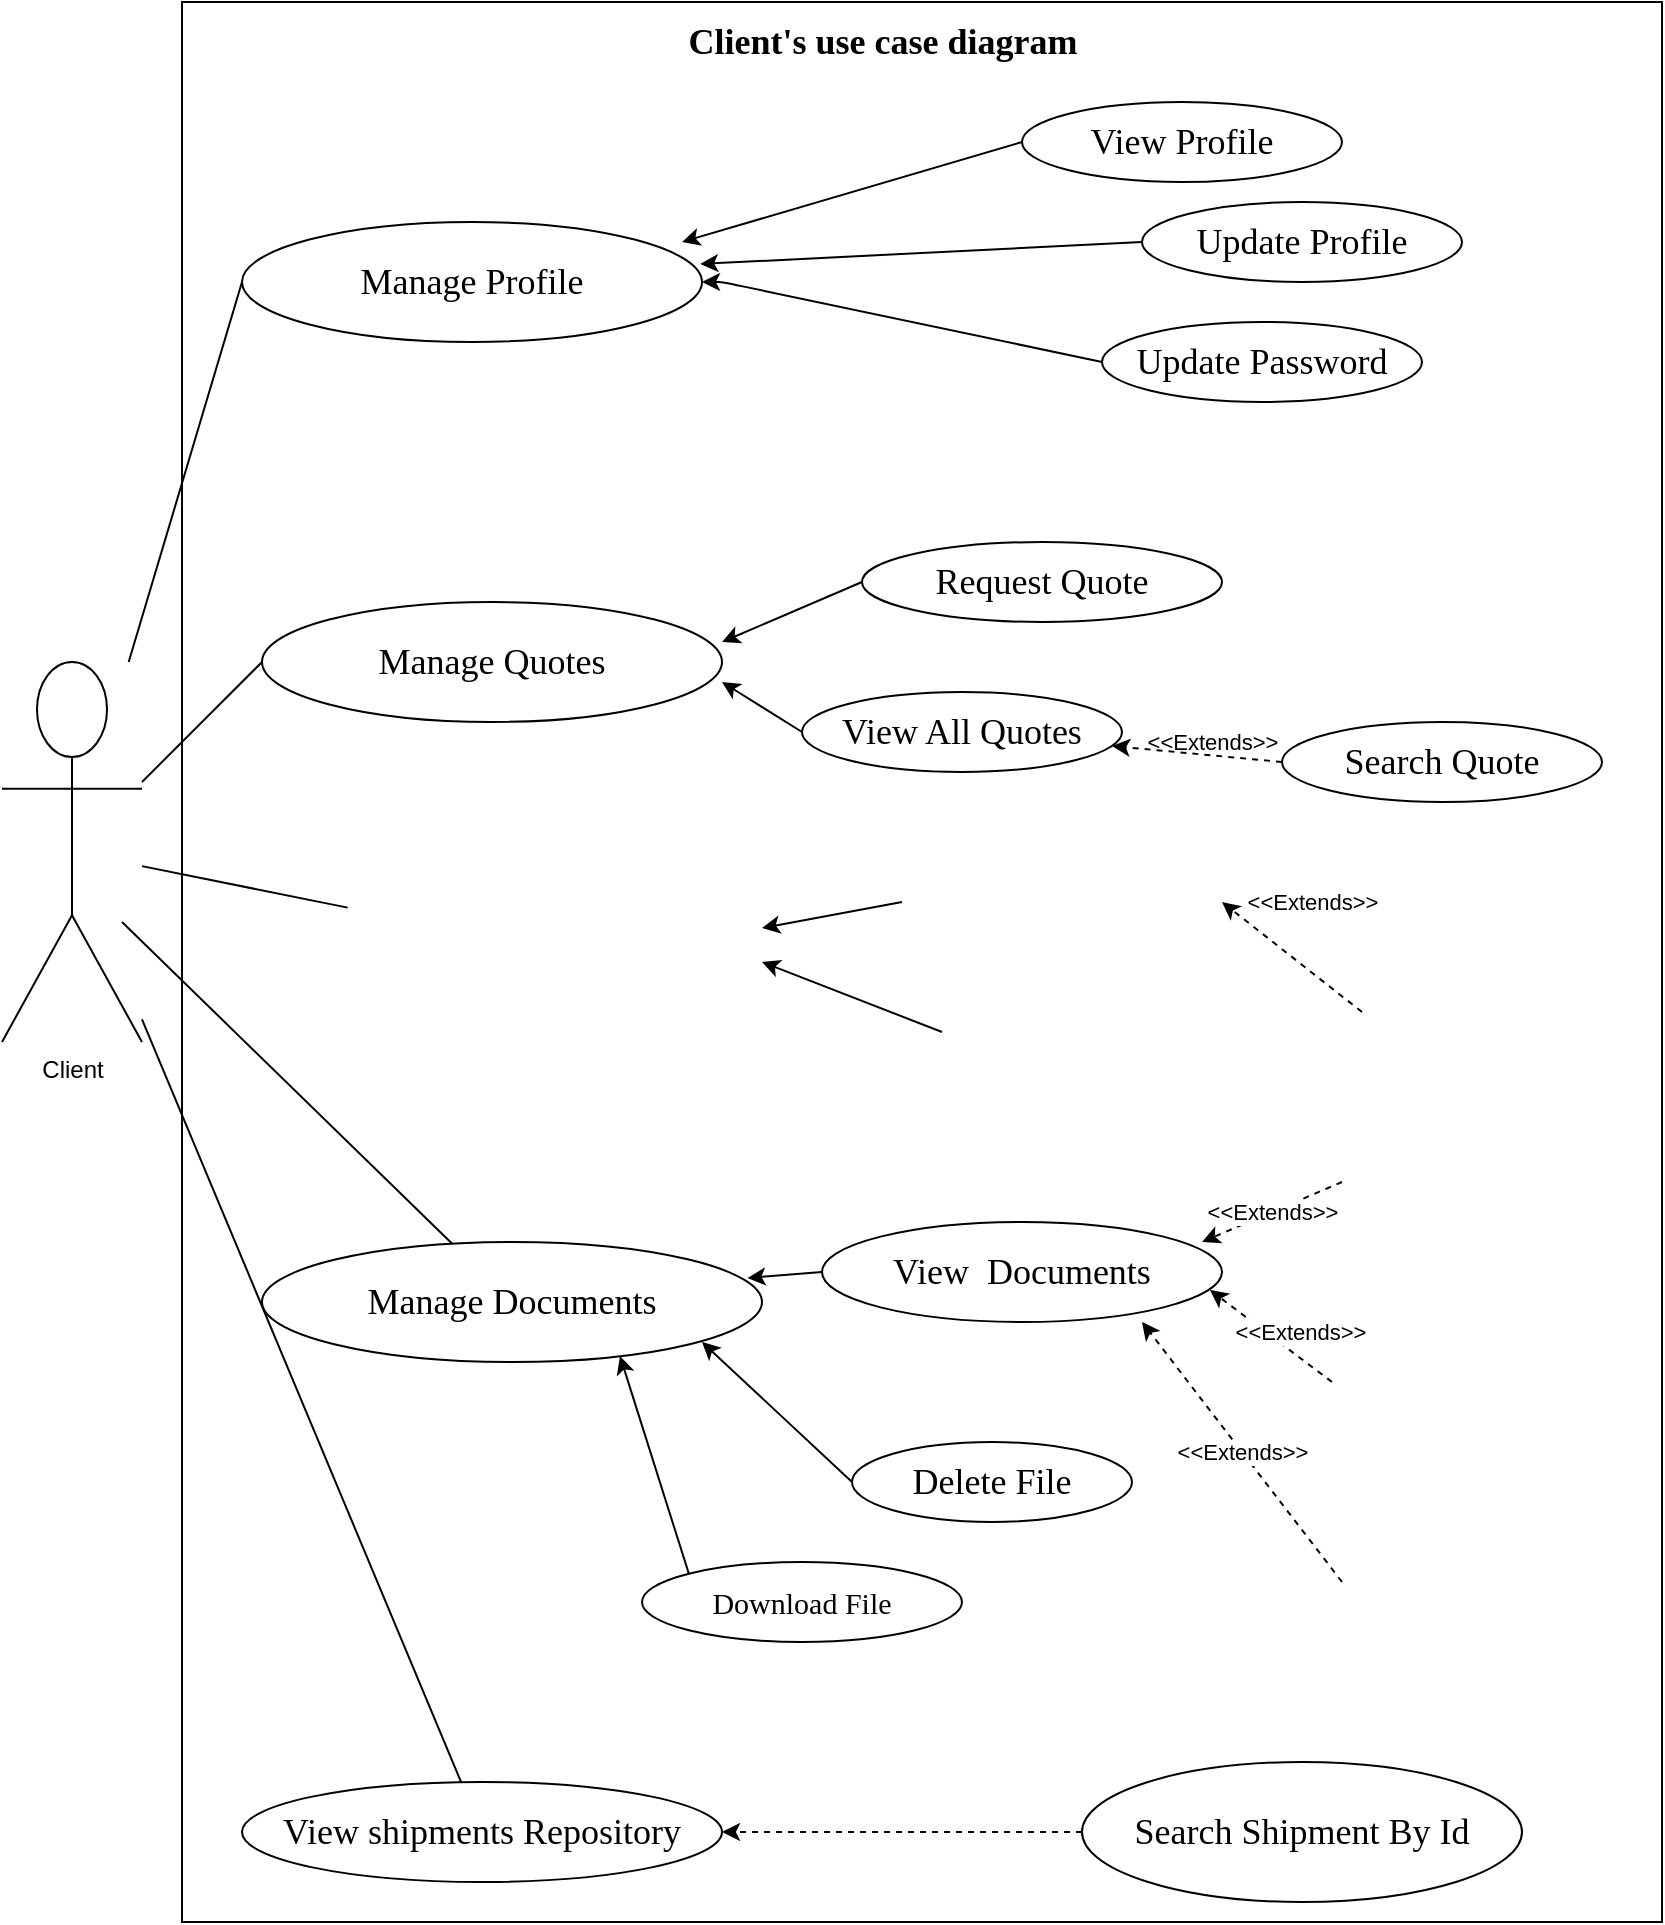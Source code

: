 <mxfile>
    <diagram id="c70Dwhuq2tkoNTt7R3Fm" name="Page-1">
        <mxGraphModel dx="1941" dy="889" grid="1" gridSize="10" guides="1" tooltips="1" connect="1" arrows="1" fold="1" page="1" pageScale="1" pageWidth="850" pageHeight="1100" math="0" shadow="0">
            <root>
                <mxCell id="0"/>
                <mxCell id="1" parent="0"/>
                <mxCell id="SYkWQKS7MCTW5YF8ifYd-2" value="" style="rounded=0;whiteSpace=wrap;html=1;movable=0;resizable=0;rotatable=0;deletable=0;editable=0;locked=1;connectable=0;" parent="1" vertex="1">
                    <mxGeometry x="90" y="40" width="740" height="960" as="geometry"/>
                </mxCell>
                <mxCell id="SYkWQKS7MCTW5YF8ifYd-1" value="Client" style="shape=umlActor;verticalLabelPosition=bottom;verticalAlign=top;html=1;outlineConnect=0;" parent="1" vertex="1">
                    <mxGeometry y="370" width="70" height="190" as="geometry"/>
                </mxCell>
                <mxCell id="SYkWQKS7MCTW5YF8ifYd-3" value="Manage Profile" style="ellipse;whiteSpace=wrap;html=1;fontFamily=Times New Roman;fontSize=18;" parent="1" vertex="1">
                    <mxGeometry x="120" y="150" width="230" height="60" as="geometry"/>
                </mxCell>
                <mxCell id="SYkWQKS7MCTW5YF8ifYd-4" value="Manage Quotes" style="ellipse;whiteSpace=wrap;html=1;fontFamily=Times New Roman;fontSize=18;" parent="1" vertex="1">
                    <mxGeometry x="130" y="340" width="230" height="60" as="geometry"/>
                </mxCell>
                <mxCell id="SYkWQKS7MCTW5YF8ifYd-5" value="View shipments Repository" style="ellipse;whiteSpace=wrap;html=1;fontFamily=Times New Roman;fontSize=18;" parent="1" vertex="1">
                    <mxGeometry x="120" y="930" width="240" height="50" as="geometry"/>
                </mxCell>
                <mxCell id="84" style="edgeStyle=none;html=1;exitX=0;exitY=0.5;exitDx=0;exitDy=0;entryX=0.996;entryY=0.35;entryDx=0;entryDy=0;entryPerimeter=0;" parent="1" source="SYkWQKS7MCTW5YF8ifYd-7" target="SYkWQKS7MCTW5YF8ifYd-3" edge="1">
                    <mxGeometry relative="1" as="geometry"/>
                </mxCell>
                <mxCell id="SYkWQKS7MCTW5YF8ifYd-7" value="Update Profile" style="ellipse;whiteSpace=wrap;html=1;fontFamily=Times New Roman;fontSize=18;" parent="1" vertex="1">
                    <mxGeometry x="570" y="140" width="160" height="40" as="geometry"/>
                </mxCell>
                <mxCell id="59" style="edgeStyle=none;html=1;exitX=0;exitY=0.5;exitDx=0;exitDy=0;" parent="1" source="SYkWQKS7MCTW5YF8ifYd-8" edge="1">
                    <mxGeometry relative="1" as="geometry">
                        <mxPoint x="340" y="160" as="targetPoint"/>
                    </mxGeometry>
                </mxCell>
                <mxCell id="SYkWQKS7MCTW5YF8ifYd-8" value="View Profile" style="ellipse;whiteSpace=wrap;html=1;fontFamily=Times New Roman;fontSize=18;" parent="1" vertex="1">
                    <mxGeometry x="510" y="90" width="160" height="40" as="geometry"/>
                </mxCell>
                <mxCell id="85" style="edgeStyle=none;html=1;exitX=0;exitY=0.5;exitDx=0;exitDy=0;" parent="1" source="SYkWQKS7MCTW5YF8ifYd-9" edge="1">
                    <mxGeometry relative="1" as="geometry">
                        <mxPoint x="350" y="180" as="targetPoint"/>
                        <Array as="points">
                            <mxPoint x="360" y="180"/>
                        </Array>
                    </mxGeometry>
                </mxCell>
                <mxCell id="SYkWQKS7MCTW5YF8ifYd-9" value="Update Password" style="ellipse;whiteSpace=wrap;html=1;fontFamily=Times New Roman;fontSize=18;" parent="1" vertex="1">
                    <mxGeometry x="550" y="200" width="160" height="40" as="geometry"/>
                </mxCell>
                <mxCell id="87" style="edgeStyle=none;html=1;exitX=0;exitY=0.5;exitDx=0;exitDy=0;fillColor=none;" parent="1" source="SYkWQKS7MCTW5YF8ifYd-15" edge="1">
                    <mxGeometry relative="1" as="geometry">
                        <mxPoint x="360" y="360" as="targetPoint"/>
                    </mxGeometry>
                </mxCell>
                <mxCell id="SYkWQKS7MCTW5YF8ifYd-15" value="Request Quote" style="ellipse;whiteSpace=wrap;html=1;fontFamily=Times New Roman;fontSize=18;" parent="1" vertex="1">
                    <mxGeometry x="430" y="310" width="180" height="40" as="geometry"/>
                </mxCell>
                <mxCell id="89" style="edgeStyle=none;html=1;exitX=0;exitY=0.5;exitDx=0;exitDy=0;" parent="1" source="SYkWQKS7MCTW5YF8ifYd-16" edge="1">
                    <mxGeometry relative="1" as="geometry">
                        <mxPoint x="360" y="380" as="targetPoint"/>
                    </mxGeometry>
                </mxCell>
                <mxCell id="SYkWQKS7MCTW5YF8ifYd-16" value="View All Quotes" style="ellipse;whiteSpace=wrap;html=1;fontFamily=Times New Roman;fontSize=18;" parent="1" vertex="1">
                    <mxGeometry x="400" y="385" width="160" height="40" as="geometry"/>
                </mxCell>
                <mxCell id="SYkWQKS7MCTW5YF8ifYd-17" value="Search Quote" style="ellipse;whiteSpace=wrap;html=1;fontFamily=Times New Roman;fontSize=18;" parent="1" vertex="1">
                    <mxGeometry x="640" y="400" width="160" height="40" as="geometry"/>
                </mxCell>
                <mxCell id="61" style="edgeStyle=none;html=1;exitX=0;exitY=0.5;exitDx=0;exitDy=0;entryX=1;entryY=0.5;entryDx=0;entryDy=0;dashed=1;" parent="1" source="3" target="SYkWQKS7MCTW5YF8ifYd-5" edge="1">
                    <mxGeometry relative="1" as="geometry"/>
                </mxCell>
                <mxCell id="3" value="Search Shipment By Id" style="ellipse;whiteSpace=wrap;html=1;fontFamily=Times New Roman;fontSize=18;" parent="1" vertex="1">
                    <mxGeometry x="540" y="920" width="220" height="70" as="geometry"/>
                </mxCell>
                <mxCell id="22" value="&lt;span style=&quot;color: rgb(0, 0, 0);&quot;&gt;&amp;lt;&amp;lt;Extends&amp;gt;&amp;gt;&lt;/span&gt;" style="edgeLabel;html=1;align=center;verticalAlign=middle;resizable=0;points=[];" parent="1" vertex="1" connectable="0">
                    <mxGeometry x="439.999" y="550.0" as="geometry">
                        <mxPoint x="165" y="-140" as="offset"/>
                    </mxGeometry>
                </mxCell>
                <mxCell id="29" value="Manage Documents" style="ellipse;whiteSpace=wrap;html=1;fontFamily=Times New Roman;fontSize=18;" parent="1" vertex="1">
                    <mxGeometry x="130" y="660" width="250" height="60" as="geometry"/>
                </mxCell>
                <mxCell id="64" style="edgeStyle=none;html=1;exitX=0;exitY=0.5;exitDx=0;exitDy=0;" parent="1" edge="1">
                    <mxGeometry relative="1" as="geometry">
                        <mxPoint x="380" y="520" as="targetPoint"/>
                        <mxPoint x="470" y="555" as="sourcePoint"/>
                    </mxGeometry>
                </mxCell>
                <mxCell id="37" value="Client&#39;s use case diagram" style="text;html=1;align=center;verticalAlign=middle;resizable=0;points=[];autosize=1;strokeColor=none;fillColor=none;fontFamily=Times New Roman;fontSize=18;fontStyle=1" parent="1" vertex="1">
                    <mxGeometry x="335" y="40" width="210" height="40" as="geometry"/>
                </mxCell>
                <mxCell id="91" style="edgeStyle=none;html=1;exitX=0;exitY=0.5;exitDx=0;exitDy=0;entryX=0.971;entryY=0.3;entryDx=0;entryDy=0;entryPerimeter=0;" parent="1" source="39" target="29" edge="1">
                    <mxGeometry relative="1" as="geometry"/>
                </mxCell>
                <mxCell id="39" value="View&amp;nbsp; Documents" style="ellipse;whiteSpace=wrap;html=1;fontFamily=Times New Roman;fontSize=18;" parent="1" vertex="1">
                    <mxGeometry x="410" y="650" width="200" height="50" as="geometry"/>
                </mxCell>
                <mxCell id="40" value="Delete File" style="ellipse;whiteSpace=wrap;html=1;fontFamily=Times New Roman;fontSize=18;" parent="1" vertex="1">
                    <mxGeometry x="425" y="760" width="140" height="40" as="geometry"/>
                </mxCell>
                <mxCell id="101" style="edgeStyle=none;html=1;exitX=0;exitY=0;exitDx=0;exitDy=0;entryX=0.716;entryY=0.95;entryDx=0;entryDy=0;entryPerimeter=0;" parent="1" source="41" target="29" edge="1">
                    <mxGeometry relative="1" as="geometry">
                        <mxPoint x="310" y="750" as="targetPoint"/>
                    </mxGeometry>
                </mxCell>
                <mxCell id="41" value="&lt;font style=&quot;font-size: 15px;&quot;&gt;Download File&lt;/font&gt;" style="ellipse;whiteSpace=wrap;html=1;fontFamily=Times New Roman;fontSize=18;fontStyle=0" parent="1" vertex="1">
                    <mxGeometry x="320" y="820" width="160" height="40" as="geometry"/>
                </mxCell>
                <mxCell id="94" style="edgeStyle=none;html=1;exitX=0;exitY=0.5;exitDx=0;exitDy=0;" parent="1" edge="1">
                    <mxGeometry relative="1" as="geometry">
                        <mxPoint x="380" y="503" as="targetPoint"/>
                        <mxPoint x="450" y="490" as="sourcePoint"/>
                    </mxGeometry>
                </mxCell>
                <mxCell id="77" style="edgeStyle=none;html=1;exitX=0;exitY=0.5;exitDx=0;exitDy=0;entryX=0.969;entryY=0.675;entryDx=0;entryDy=0;entryPerimeter=0;dashed=1;strokeColor=default;" parent="1" source="SYkWQKS7MCTW5YF8ifYd-17" target="SYkWQKS7MCTW5YF8ifYd-16" edge="1">
                    <mxGeometry relative="1" as="geometry"/>
                </mxCell>
                <mxCell id="80" value="" style="endArrow=none;html=1;" parent="1" source="SYkWQKS7MCTW5YF8ifYd-1" edge="1">
                    <mxGeometry width="50" height="50" relative="1" as="geometry">
                        <mxPoint x="70" y="230" as="sourcePoint"/>
                        <mxPoint x="120" y="180" as="targetPoint"/>
                    </mxGeometry>
                </mxCell>
                <mxCell id="81" value="" style="endArrow=none;html=1;entryX=0;entryY=0.5;entryDx=0;entryDy=0;" parent="1" source="SYkWQKS7MCTW5YF8ifYd-1" target="SYkWQKS7MCTW5YF8ifYd-4" edge="1">
                    <mxGeometry width="50" height="50" relative="1" as="geometry">
                        <mxPoint x="70" y="350" as="sourcePoint"/>
                        <mxPoint x="140" y="240" as="targetPoint"/>
                    </mxGeometry>
                </mxCell>
                <mxCell id="82" value="" style="endArrow=none;html=1;" parent="1" target="29" edge="1">
                    <mxGeometry width="50" height="50" relative="1" as="geometry">
                        <mxPoint x="60" y="500" as="sourcePoint"/>
                        <mxPoint x="130" y="620" as="targetPoint"/>
                    </mxGeometry>
                </mxCell>
                <mxCell id="83" value="" style="endArrow=none;html=1;" parent="1" target="SYkWQKS7MCTW5YF8ifYd-1" edge="1">
                    <mxGeometry width="50" height="50" relative="1" as="geometry">
                        <mxPoint x="172.847" y="492.815" as="sourcePoint"/>
                        <mxPoint x="450" y="520" as="targetPoint"/>
                    </mxGeometry>
                </mxCell>
                <mxCell id="88" value="" style="endArrow=none;html=1;" parent="1" source="SYkWQKS7MCTW5YF8ifYd-5" target="SYkWQKS7MCTW5YF8ifYd-1" edge="1">
                    <mxGeometry width="50" height="50" relative="1" as="geometry">
                        <mxPoint x="170" y="920" as="sourcePoint"/>
                        <mxPoint x="60" y="530" as="targetPoint"/>
                    </mxGeometry>
                </mxCell>
                <mxCell id="90" value="&lt;span style=&quot;color: rgb(0, 0, 0);&quot;&gt;&amp;lt;&amp;lt;Extends&amp;gt;&amp;gt;&lt;/span&gt;" style="edgeLabel;html=1;align=center;verticalAlign=middle;resizable=0;points=[];" parent="1" vertex="1" connectable="0">
                    <mxGeometry x="489.999" y="630.0" as="geometry">
                        <mxPoint x="165" y="-140" as="offset"/>
                    </mxGeometry>
                </mxCell>
                <mxCell id="92" style="edgeStyle=none;html=1;exitX=0;exitY=0.5;exitDx=0;exitDy=0;" parent="1" source="40" edge="1">
                    <mxGeometry relative="1" as="geometry">
                        <mxPoint x="350" y="710" as="targetPoint"/>
                    </mxGeometry>
                </mxCell>
                <mxCell id="95" style="edgeStyle=none;html=1;entryX=1;entryY=0.5;entryDx=0;entryDy=0;dashed=1;exitX=0;exitY=0.5;exitDx=0;exitDy=0;" parent="1" source="27" edge="1">
                    <mxGeometry relative="1" as="geometry">
                        <mxPoint x="680" y="545" as="sourcePoint"/>
                        <mxPoint x="610" y="490" as="targetPoint"/>
                    </mxGeometry>
                </mxCell>
                <mxCell id="100" value="&amp;lt;&amp;lt;Extends&amp;gt;&amp;gt;" style="edgeStyle=none;html=1;exitX=0;exitY=0.5;exitDx=0;exitDy=0;dashed=1;entryX=0.97;entryY=0.68;entryDx=0;entryDy=0;entryPerimeter=0;" parent="1" target="39" edge="1">
                    <mxGeometry x="-0.271" y="-10" relative="1" as="geometry">
                        <mxPoint x="600" y="710" as="targetPoint"/>
                        <mxPoint as="offset"/>
                        <mxPoint x="665" y="730" as="sourcePoint"/>
                    </mxGeometry>
                </mxCell>
                <mxCell id="98" value="&amp;lt;&amp;lt;Extends&amp;gt;&amp;gt;" style="edgeStyle=none;html=1;dashed=1;exitX=0;exitY=0.5;exitDx=0;exitDy=0;entryX=0.95;entryY=0.2;entryDx=0;entryDy=0;entryPerimeter=0;" parent="1" target="39" edge="1">
                    <mxGeometry relative="1" as="geometry">
                        <mxPoint x="670" y="630" as="sourcePoint"/>
                        <mxPoint x="590" y="690" as="targetPoint"/>
                    </mxGeometry>
                </mxCell>
                <mxCell id="103" value="&lt;span style=&quot;color: rgb(0, 0, 0);&quot;&gt;&amp;lt;&amp;lt;Extends&amp;gt;&amp;gt;&lt;/span&gt;" style="edgeStyle=none;html=1;dashed=1;" parent="1" edge="1">
                    <mxGeometry relative="1" as="geometry">
                        <mxPoint x="570" y="700" as="targetPoint"/>
                        <mxPoint x="670" y="830" as="sourcePoint"/>
                    </mxGeometry>
                </mxCell>
            </root>
        </mxGraphModel>
    </diagram>
    <diagram id="XGHgdB_0O8w_LOoQQObq" name="Page-2">
        <mxGraphModel dx="885" dy="779" grid="1" gridSize="10" guides="1" tooltips="1" connect="1" arrows="1" fold="1" page="1" pageScale="1" pageWidth="850" pageHeight="1100" math="0" shadow="0">
            <root>
                <mxCell id="0"/>
                <mxCell id="1" parent="0"/>
            </root>
        </mxGraphModel>
    </diagram>
</mxfile>
